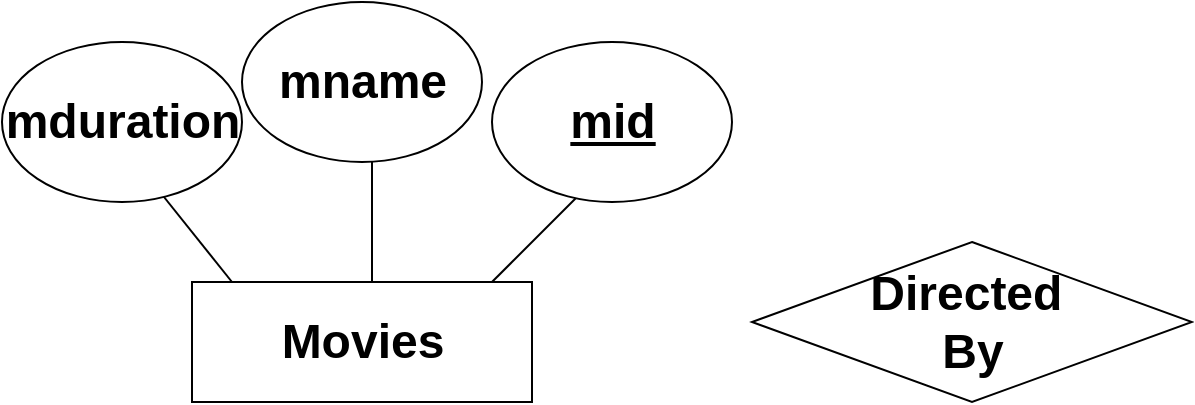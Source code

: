 <mxfile version="26.0.6">
  <diagram id="R2lEEEUBdFMjLlhIrx00" name="Page-1">
    <mxGraphModel dx="1050" dy="557" grid="1" gridSize="10" guides="1" tooltips="1" connect="1" arrows="1" fold="1" page="1" pageScale="1" pageWidth="850" pageHeight="1100" math="0" shadow="0" extFonts="Permanent Marker^https://fonts.googleapis.com/css?family=Permanent+Marker">
      <root>
        <mxCell id="0" />
        <mxCell id="1" parent="0" />
        <mxCell id="2kyyC0OLafyG5U_MLPPI-2" value="" style="rounded=0;whiteSpace=wrap;html=1;" vertex="1" parent="1">
          <mxGeometry x="120" y="180" width="170" height="60" as="geometry" />
        </mxCell>
        <mxCell id="2kyyC0OLafyG5U_MLPPI-3" value="Movies" style="text;strokeColor=none;fillColor=none;html=1;fontSize=24;fontStyle=1;verticalAlign=middle;align=center;" vertex="1" parent="1">
          <mxGeometry x="155" y="190" width="100" height="40" as="geometry" />
        </mxCell>
        <mxCell id="2kyyC0OLafyG5U_MLPPI-4" value="" style="endArrow=none;html=1;rounded=0;" edge="1" parent="1">
          <mxGeometry width="50" height="50" relative="1" as="geometry">
            <mxPoint x="270" y="180" as="sourcePoint" />
            <mxPoint x="320" y="130" as="targetPoint" />
          </mxGeometry>
        </mxCell>
        <mxCell id="2kyyC0OLafyG5U_MLPPI-5" value="" style="endArrow=none;html=1;rounded=0;" edge="1" parent="1">
          <mxGeometry width="50" height="50" relative="1" as="geometry">
            <mxPoint x="210" y="180" as="sourcePoint" />
            <mxPoint x="210" y="110" as="targetPoint" />
          </mxGeometry>
        </mxCell>
        <mxCell id="2kyyC0OLafyG5U_MLPPI-6" value="" style="endArrow=none;html=1;rounded=0;" edge="1" parent="1">
          <mxGeometry width="50" height="50" relative="1" as="geometry">
            <mxPoint x="140" y="180" as="sourcePoint" />
            <mxPoint x="100" y="130" as="targetPoint" />
          </mxGeometry>
        </mxCell>
        <mxCell id="2kyyC0OLafyG5U_MLPPI-7" value="" style="ellipse;whiteSpace=wrap;html=1;strokeWidth=1;" vertex="1" parent="1">
          <mxGeometry x="270" y="60" width="120" height="80" as="geometry" />
        </mxCell>
        <mxCell id="2kyyC0OLafyG5U_MLPPI-8" value="&lt;u&gt;mid&lt;/u&gt;" style="text;strokeColor=none;fillColor=none;html=1;fontSize=24;fontStyle=1;verticalAlign=middle;align=center;" vertex="1" parent="1">
          <mxGeometry x="280" y="80" width="100" height="40" as="geometry" />
        </mxCell>
        <mxCell id="2kyyC0OLafyG5U_MLPPI-9" value="" style="ellipse;whiteSpace=wrap;html=1;" vertex="1" parent="1">
          <mxGeometry x="145" y="40" width="120" height="80" as="geometry" />
        </mxCell>
        <mxCell id="2kyyC0OLafyG5U_MLPPI-11" value="mname" style="text;strokeColor=none;fillColor=none;html=1;fontSize=24;fontStyle=1;verticalAlign=middle;align=center;" vertex="1" parent="1">
          <mxGeometry x="155" y="60" width="100" height="40" as="geometry" />
        </mxCell>
        <mxCell id="2kyyC0OLafyG5U_MLPPI-13" value="" style="ellipse;whiteSpace=wrap;html=1;" vertex="1" parent="1">
          <mxGeometry x="25" y="60" width="120" height="80" as="geometry" />
        </mxCell>
        <mxCell id="2kyyC0OLafyG5U_MLPPI-12" value="mduration" style="text;strokeColor=none;fillColor=none;html=1;fontSize=24;fontStyle=1;verticalAlign=middle;align=center;" vertex="1" parent="1">
          <mxGeometry x="35" y="80" width="100" height="40" as="geometry" />
        </mxCell>
        <mxCell id="2kyyC0OLafyG5U_MLPPI-15" value="" style="rhombus;whiteSpace=wrap;html=1;" vertex="1" parent="1">
          <mxGeometry x="400" y="160" width="220" height="80" as="geometry" />
        </mxCell>
        <mxCell id="2kyyC0OLafyG5U_MLPPI-16" value="Directed&amp;nbsp;&lt;div&gt;By&lt;/div&gt;" style="text;strokeColor=none;fillColor=none;html=1;fontSize=24;fontStyle=1;verticalAlign=middle;align=center;" vertex="1" parent="1">
          <mxGeometry x="460" y="180" width="100" height="40" as="geometry" />
        </mxCell>
      </root>
    </mxGraphModel>
  </diagram>
</mxfile>

